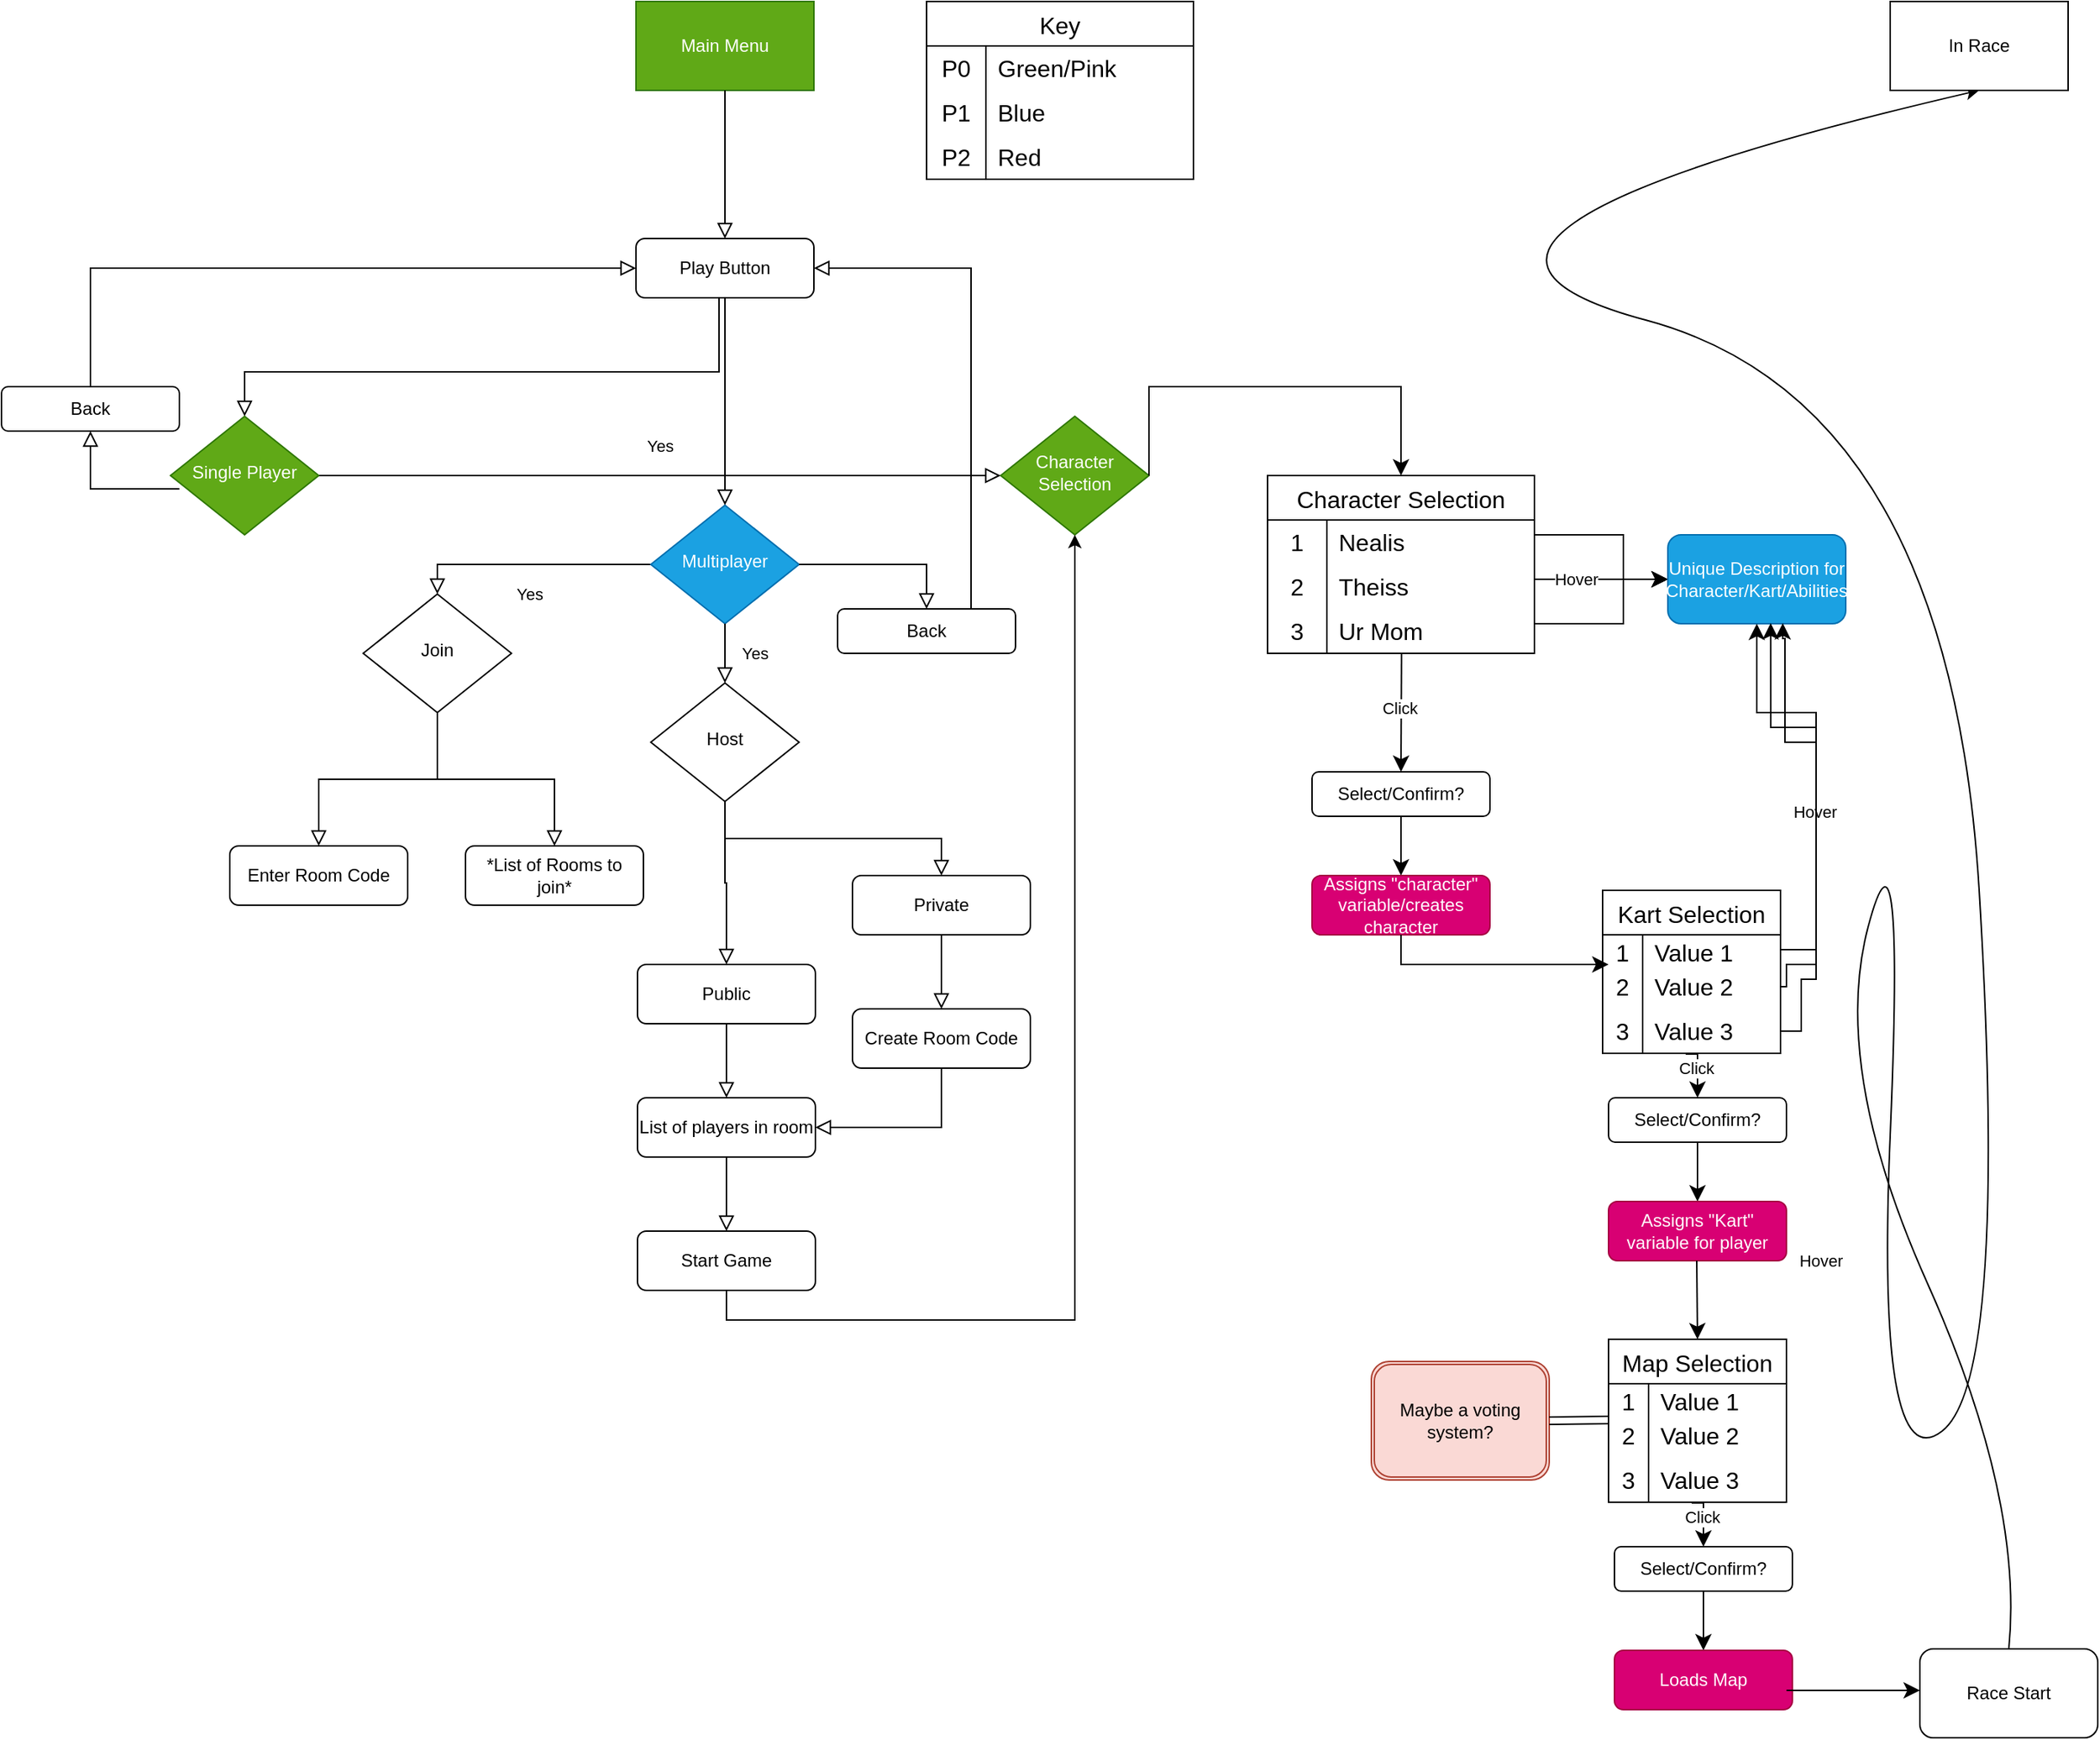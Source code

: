 <mxfile version="26.2.15">
  <diagram id="C5RBs43oDa-KdzZeNtuy" name="Page-1">
    <mxGraphModel dx="2929" dy="1109" grid="1" gridSize="10" guides="1" tooltips="1" connect="1" arrows="1" fold="1" page="1" pageScale="1" pageWidth="827" pageHeight="1169" math="0" shadow="0">
      <root>
        <mxCell id="WIyWlLk6GJQsqaUBKTNV-0" />
        <mxCell id="WIyWlLk6GJQsqaUBKTNV-1" parent="WIyWlLk6GJQsqaUBKTNV-0" />
        <mxCell id="WIyWlLk6GJQsqaUBKTNV-2" value="" style="rounded=0;html=1;jettySize=auto;orthogonalLoop=1;fontSize=11;endArrow=block;endFill=0;endSize=8;strokeWidth=1;shadow=0;labelBackgroundColor=none;edgeStyle=orthogonalEdgeStyle;entryX=0.5;entryY=0;entryDx=0;entryDy=0;" parent="WIyWlLk6GJQsqaUBKTNV-1" source="WIyWlLk6GJQsqaUBKTNV-3" target="WIyWlLk6GJQsqaUBKTNV-6" edge="1">
          <mxGeometry relative="1" as="geometry">
            <mxPoint x="510" y="260" as="targetPoint" />
            <Array as="points">
              <mxPoint x="410" y="260" />
              <mxPoint x="90" y="260" />
            </Array>
          </mxGeometry>
        </mxCell>
        <mxCell id="WIyWlLk6GJQsqaUBKTNV-3" value="Play Button" style="rounded=1;whiteSpace=wrap;html=1;fontSize=12;glass=0;strokeWidth=1;shadow=0;" parent="WIyWlLk6GJQsqaUBKTNV-1" vertex="1">
          <mxGeometry x="354" y="170" width="120" height="40" as="geometry" />
        </mxCell>
        <mxCell id="WIyWlLk6GJQsqaUBKTNV-4" value="Yes" style="rounded=0;html=1;jettySize=auto;orthogonalLoop=1;fontSize=11;endArrow=block;endFill=0;endSize=8;strokeWidth=1;shadow=0;labelBackgroundColor=none;edgeStyle=orthogonalEdgeStyle;" parent="WIyWlLk6GJQsqaUBKTNV-1" source="WIyWlLk6GJQsqaUBKTNV-6" target="WIyWlLk6GJQsqaUBKTNV-10" edge="1">
          <mxGeometry y="20" relative="1" as="geometry">
            <mxPoint as="offset" />
          </mxGeometry>
        </mxCell>
        <mxCell id="WIyWlLk6GJQsqaUBKTNV-6" value="Single Player" style="rhombus;whiteSpace=wrap;html=1;shadow=0;fontFamily=Helvetica;fontSize=12;align=center;strokeWidth=1;spacing=6;spacingTop=-4;fillColor=#60a917;fontColor=#ffffff;strokeColor=#2D7600;" parent="WIyWlLk6GJQsqaUBKTNV-1" vertex="1">
          <mxGeometry x="40" y="290" width="100" height="80" as="geometry" />
        </mxCell>
        <mxCell id="WIyWlLk6GJQsqaUBKTNV-10" value="Character Selection" style="rhombus;whiteSpace=wrap;html=1;shadow=0;fontFamily=Helvetica;fontSize=12;align=center;strokeWidth=1;spacing=6;spacingTop=-4;fillColor=#60a917;fontColor=#ffffff;strokeColor=#2D7600;" parent="WIyWlLk6GJQsqaUBKTNV-1" vertex="1">
          <mxGeometry x="600" y="290" width="100" height="80" as="geometry" />
        </mxCell>
        <mxCell id="6KwJhmy3vAczKFBkFjz_-0" value="Main Menu" style="rounded=0;whiteSpace=wrap;html=1;fillColor=#60a917;fontColor=#ffffff;strokeColor=#2D7600;" vertex="1" parent="WIyWlLk6GJQsqaUBKTNV-1">
          <mxGeometry x="354" y="10" width="120" height="60" as="geometry" />
        </mxCell>
        <mxCell id="6KwJhmy3vAczKFBkFjz_-1" value="" style="rounded=0;html=1;jettySize=auto;orthogonalLoop=1;fontSize=11;endArrow=block;endFill=0;endSize=8;strokeWidth=1;shadow=0;labelBackgroundColor=none;edgeStyle=orthogonalEdgeStyle;exitX=0.5;exitY=1;exitDx=0;exitDy=0;entryX=0.5;entryY=0;entryDx=0;entryDy=0;" edge="1" parent="WIyWlLk6GJQsqaUBKTNV-1" source="6KwJhmy3vAczKFBkFjz_-0" target="WIyWlLk6GJQsqaUBKTNV-3">
          <mxGeometry relative="1" as="geometry">
            <mxPoint x="413.58" y="110" as="sourcePoint" />
            <mxPoint x="413.58" y="160" as="targetPoint" />
          </mxGeometry>
        </mxCell>
        <mxCell id="6KwJhmy3vAczKFBkFjz_-2" value="Yes" style="rounded=0;html=1;jettySize=auto;orthogonalLoop=1;fontSize=11;endArrow=block;endFill=0;endSize=8;strokeWidth=1;shadow=0;labelBackgroundColor=none;edgeStyle=orthogonalEdgeStyle;" edge="1" parent="WIyWlLk6GJQsqaUBKTNV-1" source="6KwJhmy3vAczKFBkFjz_-4" target="6KwJhmy3vAczKFBkFjz_-8">
          <mxGeometry y="20" relative="1" as="geometry">
            <mxPoint as="offset" />
            <Array as="points">
              <mxPoint x="220" y="390" />
            </Array>
          </mxGeometry>
        </mxCell>
        <mxCell id="6KwJhmy3vAczKFBkFjz_-4" value="Multiplayer" style="rhombus;whiteSpace=wrap;html=1;shadow=0;fontFamily=Helvetica;fontSize=12;align=center;strokeWidth=1;spacing=6;spacingTop=-4;fillColor=#1ba1e2;fontColor=#ffffff;strokeColor=#006EAF;" vertex="1" parent="WIyWlLk6GJQsqaUBKTNV-1">
          <mxGeometry x="364" y="350" width="100" height="80" as="geometry" />
        </mxCell>
        <mxCell id="6KwJhmy3vAczKFBkFjz_-7" value="" style="edgeStyle=orthogonalEdgeStyle;rounded=0;html=1;jettySize=auto;orthogonalLoop=1;fontSize=11;endArrow=block;endFill=0;endSize=8;strokeWidth=1;shadow=0;labelBackgroundColor=none;" edge="1" parent="WIyWlLk6GJQsqaUBKTNV-1" source="6KwJhmy3vAczKFBkFjz_-8" target="6KwJhmy3vAczKFBkFjz_-10">
          <mxGeometry y="10" relative="1" as="geometry">
            <mxPoint as="offset" />
          </mxGeometry>
        </mxCell>
        <mxCell id="6KwJhmy3vAczKFBkFjz_-8" value="Join" style="rhombus;whiteSpace=wrap;html=1;shadow=0;fontFamily=Helvetica;fontSize=12;align=center;strokeWidth=1;spacing=6;spacingTop=-4;" vertex="1" parent="WIyWlLk6GJQsqaUBKTNV-1">
          <mxGeometry x="170" y="410" width="100" height="80" as="geometry" />
        </mxCell>
        <mxCell id="6KwJhmy3vAczKFBkFjz_-10" value="Enter Room Code" style="rounded=1;whiteSpace=wrap;html=1;fontSize=12;glass=0;strokeWidth=1;shadow=0;" vertex="1" parent="WIyWlLk6GJQsqaUBKTNV-1">
          <mxGeometry x="80" y="580" width="120" height="40" as="geometry" />
        </mxCell>
        <mxCell id="6KwJhmy3vAczKFBkFjz_-11" value="" style="rounded=0;html=1;jettySize=auto;orthogonalLoop=1;fontSize=11;endArrow=block;endFill=0;endSize=8;strokeWidth=1;shadow=0;labelBackgroundColor=none;edgeStyle=orthogonalEdgeStyle;entryX=0.5;entryY=0;entryDx=0;entryDy=0;exitX=0.5;exitY=1;exitDx=0;exitDy=0;" edge="1" parent="WIyWlLk6GJQsqaUBKTNV-1" source="WIyWlLk6GJQsqaUBKTNV-3" target="6KwJhmy3vAczKFBkFjz_-4">
          <mxGeometry relative="1" as="geometry">
            <mxPoint x="420" y="220" as="sourcePoint" />
            <mxPoint x="100" y="300" as="targetPoint" />
            <Array as="points">
              <mxPoint x="414" y="280" />
              <mxPoint x="414" y="280" />
            </Array>
          </mxGeometry>
        </mxCell>
        <mxCell id="6KwJhmy3vAczKFBkFjz_-12" value="" style="edgeStyle=orthogonalEdgeStyle;rounded=0;html=1;jettySize=auto;orthogonalLoop=1;fontSize=11;endArrow=block;endFill=0;endSize=8;strokeWidth=1;shadow=0;labelBackgroundColor=none;entryX=0.5;entryY=0;entryDx=0;entryDy=0;exitX=0.5;exitY=1;exitDx=0;exitDy=0;" edge="1" parent="WIyWlLk6GJQsqaUBKTNV-1" source="6KwJhmy3vAczKFBkFjz_-13" target="6KwJhmy3vAczKFBkFjz_-15">
          <mxGeometry y="10" relative="1" as="geometry">
            <mxPoint as="offset" />
            <mxPoint x="414" y="600" as="targetPoint" />
          </mxGeometry>
        </mxCell>
        <mxCell id="6KwJhmy3vAczKFBkFjz_-13" value="Host" style="rhombus;whiteSpace=wrap;html=1;shadow=0;fontFamily=Helvetica;fontSize=12;align=center;strokeWidth=1;spacing=6;spacingTop=-4;" vertex="1" parent="WIyWlLk6GJQsqaUBKTNV-1">
          <mxGeometry x="364" y="470" width="100" height="80" as="geometry" />
        </mxCell>
        <mxCell id="6KwJhmy3vAczKFBkFjz_-14" value="Yes" style="rounded=0;html=1;jettySize=auto;orthogonalLoop=1;fontSize=11;endArrow=block;endFill=0;endSize=8;strokeWidth=1;shadow=0;labelBackgroundColor=none;edgeStyle=orthogonalEdgeStyle;entryX=0.5;entryY=0;entryDx=0;entryDy=0;exitX=0.5;exitY=1;exitDx=0;exitDy=0;" edge="1" parent="WIyWlLk6GJQsqaUBKTNV-1" source="6KwJhmy3vAczKFBkFjz_-4" target="6KwJhmy3vAczKFBkFjz_-13">
          <mxGeometry y="20" relative="1" as="geometry">
            <mxPoint as="offset" />
            <mxPoint x="374" y="400" as="sourcePoint" />
            <mxPoint x="290" y="480" as="targetPoint" />
          </mxGeometry>
        </mxCell>
        <mxCell id="6KwJhmy3vAczKFBkFjz_-15" value="Private" style="rounded=1;whiteSpace=wrap;html=1;fontSize=12;glass=0;strokeWidth=1;shadow=0;" vertex="1" parent="WIyWlLk6GJQsqaUBKTNV-1">
          <mxGeometry x="500" y="600" width="120" height="40" as="geometry" />
        </mxCell>
        <mxCell id="6KwJhmy3vAczKFBkFjz_-16" value="Public" style="rounded=1;whiteSpace=wrap;html=1;fontSize=12;glass=0;strokeWidth=1;shadow=0;" vertex="1" parent="WIyWlLk6GJQsqaUBKTNV-1">
          <mxGeometry x="355" y="660" width="120" height="40" as="geometry" />
        </mxCell>
        <mxCell id="6KwJhmy3vAczKFBkFjz_-18" value="" style="edgeStyle=orthogonalEdgeStyle;rounded=0;html=1;jettySize=auto;orthogonalLoop=1;fontSize=11;endArrow=block;endFill=0;endSize=8;strokeWidth=1;shadow=0;labelBackgroundColor=none;entryX=0.5;entryY=0;entryDx=0;entryDy=0;exitX=0.5;exitY=1;exitDx=0;exitDy=0;" edge="1" parent="WIyWlLk6GJQsqaUBKTNV-1" source="6KwJhmy3vAczKFBkFjz_-13" target="6KwJhmy3vAczKFBkFjz_-16">
          <mxGeometry y="10" relative="1" as="geometry">
            <mxPoint as="offset" />
            <mxPoint x="520" y="610" as="targetPoint" />
            <mxPoint x="424" y="560" as="sourcePoint" />
          </mxGeometry>
        </mxCell>
        <mxCell id="6KwJhmy3vAczKFBkFjz_-20" value="*List of Rooms to join*" style="rounded=1;whiteSpace=wrap;html=1;" vertex="1" parent="WIyWlLk6GJQsqaUBKTNV-1">
          <mxGeometry x="239" y="580" width="120" height="40" as="geometry" />
        </mxCell>
        <mxCell id="6KwJhmy3vAczKFBkFjz_-21" value="" style="edgeStyle=orthogonalEdgeStyle;rounded=0;html=1;jettySize=auto;orthogonalLoop=1;fontSize=11;endArrow=block;endFill=0;endSize=8;strokeWidth=1;shadow=0;labelBackgroundColor=none;exitX=0.5;exitY=1;exitDx=0;exitDy=0;entryX=0.5;entryY=0;entryDx=0;entryDy=0;" edge="1" parent="WIyWlLk6GJQsqaUBKTNV-1" source="6KwJhmy3vAczKFBkFjz_-8" target="6KwJhmy3vAczKFBkFjz_-20">
          <mxGeometry x="-0.004" y="10" relative="1" as="geometry">
            <mxPoint as="offset" />
            <mxPoint x="230" y="500" as="sourcePoint" />
            <mxPoint x="120" y="590" as="targetPoint" />
          </mxGeometry>
        </mxCell>
        <mxCell id="6KwJhmy3vAczKFBkFjz_-22" value="" style="edgeStyle=orthogonalEdgeStyle;rounded=0;html=1;jettySize=auto;orthogonalLoop=1;fontSize=11;endArrow=block;endFill=0;endSize=8;strokeWidth=1;shadow=0;labelBackgroundColor=none;exitX=0.5;exitY=1;exitDx=0;exitDy=0;entryX=0.5;entryY=0;entryDx=0;entryDy=0;" edge="1" parent="WIyWlLk6GJQsqaUBKTNV-1" source="6KwJhmy3vAczKFBkFjz_-16" target="6KwJhmy3vAczKFBkFjz_-30">
          <mxGeometry y="10" relative="1" as="geometry">
            <mxPoint as="offset" />
            <mxPoint x="415" y="750" as="targetPoint" />
            <mxPoint x="424" y="560" as="sourcePoint" />
          </mxGeometry>
        </mxCell>
        <mxCell id="6KwJhmy3vAczKFBkFjz_-23" value="Start Game" style="rounded=1;whiteSpace=wrap;html=1;" vertex="1" parent="WIyWlLk6GJQsqaUBKTNV-1">
          <mxGeometry x="355" y="840" width="120" height="40" as="geometry" />
        </mxCell>
        <mxCell id="6KwJhmy3vAczKFBkFjz_-25" value="" style="edgeStyle=orthogonalEdgeStyle;rounded=0;orthogonalLoop=1;jettySize=auto;html=1;exitX=0.5;exitY=1;exitDx=0;exitDy=0;entryX=0.5;entryY=1;entryDx=0;entryDy=0;" edge="1" parent="WIyWlLk6GJQsqaUBKTNV-1" source="6KwJhmy3vAczKFBkFjz_-23" target="WIyWlLk6GJQsqaUBKTNV-10">
          <mxGeometry relative="1" as="geometry">
            <mxPoint x="480" y="660" as="sourcePoint" />
            <mxPoint x="620" y="470" as="targetPoint" />
          </mxGeometry>
        </mxCell>
        <mxCell id="6KwJhmy3vAczKFBkFjz_-27" value="" style="edgeStyle=orthogonalEdgeStyle;rounded=0;html=1;jettySize=auto;orthogonalLoop=1;fontSize=11;endArrow=block;endFill=0;endSize=8;strokeWidth=1;shadow=0;labelBackgroundColor=none;exitX=0.5;exitY=1;exitDx=0;exitDy=0;" edge="1" parent="WIyWlLk6GJQsqaUBKTNV-1" source="6KwJhmy3vAczKFBkFjz_-15" target="6KwJhmy3vAczKFBkFjz_-28">
          <mxGeometry y="10" relative="1" as="geometry">
            <mxPoint as="offset" />
            <mxPoint x="620" y="720" as="targetPoint" />
            <mxPoint x="620" y="670" as="sourcePoint" />
          </mxGeometry>
        </mxCell>
        <mxCell id="6KwJhmy3vAczKFBkFjz_-28" value="Create Room Code" style="rounded=1;whiteSpace=wrap;html=1;fontSize=12;glass=0;strokeWidth=1;shadow=0;" vertex="1" parent="WIyWlLk6GJQsqaUBKTNV-1">
          <mxGeometry x="500" y="690" width="120" height="40" as="geometry" />
        </mxCell>
        <mxCell id="6KwJhmy3vAczKFBkFjz_-29" value="" style="edgeStyle=orthogonalEdgeStyle;rounded=0;html=1;jettySize=auto;orthogonalLoop=1;fontSize=11;endArrow=block;endFill=0;endSize=8;strokeWidth=1;shadow=0;labelBackgroundColor=none;exitX=0.5;exitY=1;exitDx=0;exitDy=0;entryX=1;entryY=0.5;entryDx=0;entryDy=0;" edge="1" parent="WIyWlLk6GJQsqaUBKTNV-1" source="6KwJhmy3vAczKFBkFjz_-28" target="6KwJhmy3vAczKFBkFjz_-30">
          <mxGeometry y="10" relative="1" as="geometry">
            <mxPoint as="offset" />
            <mxPoint x="559.58" y="790" as="targetPoint" />
            <mxPoint x="559.58" y="740" as="sourcePoint" />
          </mxGeometry>
        </mxCell>
        <mxCell id="6KwJhmy3vAczKFBkFjz_-30" value="List of players in room" style="rounded=1;whiteSpace=wrap;html=1;fontSize=12;glass=0;strokeWidth=1;shadow=0;" vertex="1" parent="WIyWlLk6GJQsqaUBKTNV-1">
          <mxGeometry x="355" y="750" width="120" height="40" as="geometry" />
        </mxCell>
        <mxCell id="6KwJhmy3vAczKFBkFjz_-32" value="" style="edgeStyle=orthogonalEdgeStyle;rounded=0;html=1;jettySize=auto;orthogonalLoop=1;fontSize=11;endArrow=block;endFill=0;endSize=8;strokeWidth=1;shadow=0;labelBackgroundColor=none;entryX=0.5;entryY=0;entryDx=0;entryDy=0;exitX=0.5;exitY=1;exitDx=0;exitDy=0;" edge="1" parent="WIyWlLk6GJQsqaUBKTNV-1" source="6KwJhmy3vAczKFBkFjz_-30" target="6KwJhmy3vAczKFBkFjz_-23">
          <mxGeometry y="10" relative="1" as="geometry">
            <mxPoint as="offset" />
            <mxPoint x="300.5" y="820" as="targetPoint" />
            <mxPoint x="297.5" y="800" as="sourcePoint" />
          </mxGeometry>
        </mxCell>
        <mxCell id="6KwJhmy3vAczKFBkFjz_-33" value="" style="rounded=0;html=1;jettySize=auto;orthogonalLoop=1;fontSize=11;endArrow=block;endFill=0;endSize=8;strokeWidth=1;shadow=0;labelBackgroundColor=none;edgeStyle=orthogonalEdgeStyle;exitX=1;exitY=0.5;exitDx=0;exitDy=0;" edge="1" parent="WIyWlLk6GJQsqaUBKTNV-1" source="6KwJhmy3vAczKFBkFjz_-4">
          <mxGeometry relative="1" as="geometry">
            <mxPoint x="560" y="400" as="sourcePoint" />
            <mxPoint x="550" y="420" as="targetPoint" />
            <Array as="points">
              <mxPoint x="550" y="390" />
            </Array>
          </mxGeometry>
        </mxCell>
        <mxCell id="6KwJhmy3vAczKFBkFjz_-34" value="Back" style="rounded=1;whiteSpace=wrap;html=1;" vertex="1" parent="WIyWlLk6GJQsqaUBKTNV-1">
          <mxGeometry x="490" y="420" width="120" height="30" as="geometry" />
        </mxCell>
        <mxCell id="6KwJhmy3vAczKFBkFjz_-35" value="" style="rounded=0;html=1;jettySize=auto;orthogonalLoop=1;fontSize=11;endArrow=block;endFill=0;endSize=8;strokeWidth=1;shadow=0;labelBackgroundColor=none;edgeStyle=orthogonalEdgeStyle;exitX=0.75;exitY=0;exitDx=0;exitDy=0;entryX=1;entryY=0.5;entryDx=0;entryDy=0;" edge="1" parent="WIyWlLk6GJQsqaUBKTNV-1" source="6KwJhmy3vAczKFBkFjz_-34" target="WIyWlLk6GJQsqaUBKTNV-3">
          <mxGeometry relative="1" as="geometry">
            <mxPoint x="480" y="470" as="sourcePoint" />
            <mxPoint x="430" y="310" as="targetPoint" />
            <Array as="points">
              <mxPoint x="580" y="190" />
            </Array>
          </mxGeometry>
        </mxCell>
        <mxCell id="6KwJhmy3vAczKFBkFjz_-36" value="Back" style="rounded=1;whiteSpace=wrap;html=1;" vertex="1" parent="WIyWlLk6GJQsqaUBKTNV-1">
          <mxGeometry x="-74" y="270" width="120" height="30" as="geometry" />
        </mxCell>
        <mxCell id="6KwJhmy3vAczKFBkFjz_-37" value="" style="rounded=0;html=1;jettySize=auto;orthogonalLoop=1;fontSize=11;endArrow=block;endFill=0;endSize=8;strokeWidth=1;shadow=0;labelBackgroundColor=none;edgeStyle=orthogonalEdgeStyle;exitX=0.5;exitY=0;exitDx=0;exitDy=0;entryX=0;entryY=0.5;entryDx=0;entryDy=0;" edge="1" parent="WIyWlLk6GJQsqaUBKTNV-1" source="6KwJhmy3vAczKFBkFjz_-36" target="WIyWlLk6GJQsqaUBKTNV-3">
          <mxGeometry relative="1" as="geometry">
            <mxPoint x="-114" y="360" as="sourcePoint" />
            <mxPoint x="-120" y="80" as="targetPoint" />
            <Array as="points">
              <mxPoint x="-14" y="260" />
              <mxPoint x="-14" y="190" />
            </Array>
          </mxGeometry>
        </mxCell>
        <mxCell id="6KwJhmy3vAczKFBkFjz_-38" value="" style="rounded=0;html=1;jettySize=auto;orthogonalLoop=1;fontSize=11;endArrow=block;endFill=0;endSize=8;strokeWidth=1;shadow=0;labelBackgroundColor=none;edgeStyle=orthogonalEdgeStyle;exitX=0;exitY=0.5;exitDx=0;exitDy=0;entryX=0.5;entryY=1;entryDx=0;entryDy=0;" edge="1" parent="WIyWlLk6GJQsqaUBKTNV-1" target="6KwJhmy3vAczKFBkFjz_-36">
          <mxGeometry relative="1" as="geometry">
            <mxPoint x="46" y="339" as="sourcePoint" />
            <mxPoint x="-8" y="309" as="targetPoint" />
            <Array as="points">
              <mxPoint x="-14" y="339" />
            </Array>
          </mxGeometry>
        </mxCell>
        <mxCell id="6KwJhmy3vAczKFBkFjz_-50" value="Character Selection" style="shape=table;startSize=30;container=1;collapsible=0;childLayout=tableLayout;fixedRows=1;rowLines=0;fontStyle=0;strokeColor=default;fontSize=16;" vertex="1" parent="WIyWlLk6GJQsqaUBKTNV-1">
          <mxGeometry x="780" y="330" width="180" height="120" as="geometry" />
        </mxCell>
        <mxCell id="6KwJhmy3vAczKFBkFjz_-51" value="" style="shape=tableRow;horizontal=0;startSize=0;swimlaneHead=0;swimlaneBody=0;top=0;left=0;bottom=0;right=0;collapsible=0;dropTarget=0;fillColor=none;points=[[0,0.5],[1,0.5]];portConstraint=eastwest;strokeColor=inherit;fontSize=16;" vertex="1" parent="6KwJhmy3vAczKFBkFjz_-50">
          <mxGeometry y="30" width="180" height="30" as="geometry" />
        </mxCell>
        <mxCell id="6KwJhmy3vAczKFBkFjz_-52" value="1" style="shape=partialRectangle;html=1;whiteSpace=wrap;connectable=0;fillColor=none;top=0;left=0;bottom=0;right=0;overflow=hidden;pointerEvents=1;strokeColor=inherit;fontSize=16;" vertex="1" parent="6KwJhmy3vAczKFBkFjz_-51">
          <mxGeometry width="40" height="30" as="geometry">
            <mxRectangle width="40" height="30" as="alternateBounds" />
          </mxGeometry>
        </mxCell>
        <mxCell id="6KwJhmy3vAczKFBkFjz_-53" value="Nealis" style="shape=partialRectangle;html=1;whiteSpace=wrap;connectable=0;fillColor=none;top=0;left=0;bottom=0;right=0;align=left;spacingLeft=6;overflow=hidden;strokeColor=inherit;fontSize=16;" vertex="1" parent="6KwJhmy3vAczKFBkFjz_-51">
          <mxGeometry x="40" width="140" height="30" as="geometry">
            <mxRectangle width="140" height="30" as="alternateBounds" />
          </mxGeometry>
        </mxCell>
        <mxCell id="6KwJhmy3vAczKFBkFjz_-54" value="" style="shape=tableRow;horizontal=0;startSize=0;swimlaneHead=0;swimlaneBody=0;top=0;left=0;bottom=0;right=0;collapsible=0;dropTarget=0;fillColor=none;points=[[0,0.5],[1,0.5]];portConstraint=eastwest;strokeColor=inherit;fontSize=16;" vertex="1" parent="6KwJhmy3vAczKFBkFjz_-50">
          <mxGeometry y="60" width="180" height="30" as="geometry" />
        </mxCell>
        <mxCell id="6KwJhmy3vAczKFBkFjz_-55" value="2" style="shape=partialRectangle;html=1;whiteSpace=wrap;connectable=0;fillColor=none;top=0;left=0;bottom=0;right=0;overflow=hidden;strokeColor=inherit;fontSize=16;" vertex="1" parent="6KwJhmy3vAczKFBkFjz_-54">
          <mxGeometry width="40" height="30" as="geometry">
            <mxRectangle width="40" height="30" as="alternateBounds" />
          </mxGeometry>
        </mxCell>
        <mxCell id="6KwJhmy3vAczKFBkFjz_-56" value="Theiss" style="shape=partialRectangle;html=1;whiteSpace=wrap;connectable=0;fillColor=none;top=0;left=0;bottom=0;right=0;align=left;spacingLeft=6;overflow=hidden;strokeColor=inherit;fontSize=16;" vertex="1" parent="6KwJhmy3vAczKFBkFjz_-54">
          <mxGeometry x="40" width="140" height="30" as="geometry">
            <mxRectangle width="140" height="30" as="alternateBounds" />
          </mxGeometry>
        </mxCell>
        <mxCell id="6KwJhmy3vAczKFBkFjz_-57" value="" style="shape=tableRow;horizontal=0;startSize=0;swimlaneHead=0;swimlaneBody=0;top=0;left=0;bottom=0;right=0;collapsible=0;dropTarget=0;fillColor=none;points=[[0,0.5],[1,0.5]];portConstraint=eastwest;strokeColor=inherit;fontSize=16;" vertex="1" parent="6KwJhmy3vAczKFBkFjz_-50">
          <mxGeometry y="90" width="180" height="30" as="geometry" />
        </mxCell>
        <mxCell id="6KwJhmy3vAczKFBkFjz_-58" value="3" style="shape=partialRectangle;html=1;whiteSpace=wrap;connectable=0;fillColor=none;top=0;left=0;bottom=0;right=0;overflow=hidden;strokeColor=inherit;fontSize=16;" vertex="1" parent="6KwJhmy3vAczKFBkFjz_-57">
          <mxGeometry width="40" height="30" as="geometry">
            <mxRectangle width="40" height="30" as="alternateBounds" />
          </mxGeometry>
        </mxCell>
        <mxCell id="6KwJhmy3vAczKFBkFjz_-59" value="Ur Mom" style="shape=partialRectangle;html=1;whiteSpace=wrap;connectable=0;fillColor=none;top=0;left=0;bottom=0;right=0;align=left;spacingLeft=6;overflow=hidden;strokeColor=inherit;fontSize=16;" vertex="1" parent="6KwJhmy3vAczKFBkFjz_-57">
          <mxGeometry x="40" width="140" height="30" as="geometry">
            <mxRectangle width="140" height="30" as="alternateBounds" />
          </mxGeometry>
        </mxCell>
        <mxCell id="6KwJhmy3vAczKFBkFjz_-61" value="" style="edgeStyle=elbowEdgeStyle;elbow=horizontal;endArrow=classic;html=1;curved=0;rounded=0;endSize=8;startSize=8;exitX=1;exitY=0.5;exitDx=0;exitDy=0;entryX=0.5;entryY=0;entryDx=0;entryDy=0;" edge="1" parent="WIyWlLk6GJQsqaUBKTNV-1" source="WIyWlLk6GJQsqaUBKTNV-10" target="6KwJhmy3vAczKFBkFjz_-50">
          <mxGeometry width="50" height="50" relative="1" as="geometry">
            <mxPoint x="910" y="300" as="sourcePoint" />
            <mxPoint x="960" y="250" as="targetPoint" />
            <Array as="points">
              <mxPoint x="770" y="270" />
            </Array>
          </mxGeometry>
        </mxCell>
        <mxCell id="6KwJhmy3vAczKFBkFjz_-62" value="" style="edgeStyle=segmentEdgeStyle;endArrow=classic;html=1;curved=0;rounded=0;endSize=8;startSize=8;exitX=0.502;exitY=1.018;exitDx=0;exitDy=0;exitPerimeter=0;" edge="1" parent="WIyWlLk6GJQsqaUBKTNV-1" source="6KwJhmy3vAczKFBkFjz_-57">
          <mxGeometry width="50" height="50" relative="1" as="geometry">
            <mxPoint x="910" y="510" as="sourcePoint" />
            <mxPoint x="870" y="530" as="targetPoint" />
          </mxGeometry>
        </mxCell>
        <mxCell id="6KwJhmy3vAczKFBkFjz_-70" value="Click" style="edgeLabel;html=1;align=center;verticalAlign=middle;resizable=0;points=[];" vertex="1" connectable="0" parent="6KwJhmy3vAczKFBkFjz_-62">
          <mxGeometry x="-0.085" y="-1" relative="1" as="geometry">
            <mxPoint as="offset" />
          </mxGeometry>
        </mxCell>
        <mxCell id="6KwJhmy3vAczKFBkFjz_-63" value="" style="edgeStyle=segmentEdgeStyle;endArrow=classic;html=1;curved=0;rounded=0;endSize=8;startSize=8;entryX=0;entryY=0.5;entryDx=0;entryDy=0;" edge="1" parent="WIyWlLk6GJQsqaUBKTNV-1" target="6KwJhmy3vAczKFBkFjz_-66">
          <mxGeometry width="50" height="50" relative="1" as="geometry">
            <mxPoint x="960" y="370" as="sourcePoint" />
            <mxPoint x="1040" y="370" as="targetPoint" />
            <Array as="points">
              <mxPoint x="1020" y="370" />
              <mxPoint x="1020" y="400" />
            </Array>
          </mxGeometry>
        </mxCell>
        <mxCell id="6KwJhmy3vAczKFBkFjz_-64" value="" style="edgeStyle=segmentEdgeStyle;endArrow=classic;html=1;curved=0;rounded=0;endSize=8;startSize=8;entryX=0;entryY=0.5;entryDx=0;entryDy=0;" edge="1" parent="WIyWlLk6GJQsqaUBKTNV-1" target="6KwJhmy3vAczKFBkFjz_-66">
          <mxGeometry width="50" height="50" relative="1" as="geometry">
            <mxPoint x="960" y="400" as="sourcePoint" />
            <mxPoint x="1040" y="400" as="targetPoint" />
            <Array as="points" />
          </mxGeometry>
        </mxCell>
        <mxCell id="6KwJhmy3vAczKFBkFjz_-67" value="Hover" style="edgeLabel;html=1;align=center;verticalAlign=middle;resizable=0;points=[];" vertex="1" connectable="0" parent="6KwJhmy3vAczKFBkFjz_-64">
          <mxGeometry x="-0.388" relative="1" as="geometry">
            <mxPoint as="offset" />
          </mxGeometry>
        </mxCell>
        <mxCell id="6KwJhmy3vAczKFBkFjz_-65" value="" style="edgeStyle=segmentEdgeStyle;endArrow=classic;html=1;curved=0;rounded=0;endSize=8;startSize=8;entryX=0;entryY=0.5;entryDx=0;entryDy=0;" edge="1" parent="WIyWlLk6GJQsqaUBKTNV-1" target="6KwJhmy3vAczKFBkFjz_-66">
          <mxGeometry width="50" height="50" relative="1" as="geometry">
            <mxPoint x="960" y="430" as="sourcePoint" />
            <mxPoint x="1040" y="430" as="targetPoint" />
            <Array as="points">
              <mxPoint x="1020" y="430" />
              <mxPoint x="1020" y="400" />
            </Array>
          </mxGeometry>
        </mxCell>
        <mxCell id="6KwJhmy3vAczKFBkFjz_-66" value="Unique Description for Character/Kart/Abilities" style="rounded=1;whiteSpace=wrap;html=1;fillColor=#1ba1e2;fontColor=#ffffff;strokeColor=#006EAF;" vertex="1" parent="WIyWlLk6GJQsqaUBKTNV-1">
          <mxGeometry x="1050" y="370" width="120" height="60" as="geometry" />
        </mxCell>
        <mxCell id="6KwJhmy3vAczKFBkFjz_-68" value="Select/Confirm?" style="rounded=1;whiteSpace=wrap;html=1;" vertex="1" parent="WIyWlLk6GJQsqaUBKTNV-1">
          <mxGeometry x="810" y="530" width="120" height="30" as="geometry" />
        </mxCell>
        <mxCell id="6KwJhmy3vAczKFBkFjz_-71" value="" style="edgeStyle=segmentEdgeStyle;endArrow=classic;html=1;curved=0;rounded=0;endSize=8;startSize=8;exitX=0.5;exitY=1;exitDx=0;exitDy=0;" edge="1" parent="WIyWlLk6GJQsqaUBKTNV-1" source="6KwJhmy3vAczKFBkFjz_-68">
          <mxGeometry width="50" height="50" relative="1" as="geometry">
            <mxPoint x="870" y="630" as="sourcePoint" />
            <mxPoint x="870" y="600" as="targetPoint" />
          </mxGeometry>
        </mxCell>
        <mxCell id="6KwJhmy3vAczKFBkFjz_-72" value="Assigns &quot;character&quot; variable/creates character" style="rounded=1;whiteSpace=wrap;html=1;fillColor=#d80073;fontColor=#ffffff;strokeColor=#A50040;" vertex="1" parent="WIyWlLk6GJQsqaUBKTNV-1">
          <mxGeometry x="810" y="600" width="120" height="40" as="geometry" />
        </mxCell>
        <mxCell id="6KwJhmy3vAczKFBkFjz_-73" value="" style="edgeStyle=segmentEdgeStyle;endArrow=classic;html=1;curved=0;rounded=0;endSize=8;startSize=8;exitX=0.5;exitY=1;exitDx=0;exitDy=0;" edge="1" parent="WIyWlLk6GJQsqaUBKTNV-1" source="6KwJhmy3vAczKFBkFjz_-72">
          <mxGeometry width="50" height="50" relative="1" as="geometry">
            <mxPoint x="960" y="680" as="sourcePoint" />
            <mxPoint x="1010" y="660" as="targetPoint" />
            <Array as="points">
              <mxPoint x="870" y="660" />
              <mxPoint x="1010" y="660" />
            </Array>
          </mxGeometry>
        </mxCell>
        <mxCell id="6KwJhmy3vAczKFBkFjz_-74" value="Kart Selection" style="shape=table;startSize=30;container=1;collapsible=0;childLayout=tableLayout;fixedRows=1;rowLines=0;fontStyle=0;strokeColor=default;fontSize=16;" vertex="1" parent="WIyWlLk6GJQsqaUBKTNV-1">
          <mxGeometry x="1006" y="610" width="120" height="110" as="geometry" />
        </mxCell>
        <mxCell id="6KwJhmy3vAczKFBkFjz_-75" value="" style="shape=tableRow;horizontal=0;startSize=0;swimlaneHead=0;swimlaneBody=0;top=0;left=0;bottom=0;right=0;collapsible=0;dropTarget=0;fillColor=none;points=[[0,0.5],[1,0.5]];portConstraint=eastwest;strokeColor=inherit;fontSize=16;" vertex="1" parent="6KwJhmy3vAczKFBkFjz_-74">
          <mxGeometry y="30" width="120" height="20" as="geometry" />
        </mxCell>
        <mxCell id="6KwJhmy3vAczKFBkFjz_-76" value="1" style="shape=partialRectangle;html=1;whiteSpace=wrap;connectable=0;fillColor=none;top=0;left=0;bottom=0;right=0;overflow=hidden;pointerEvents=1;strokeColor=inherit;fontSize=16;" vertex="1" parent="6KwJhmy3vAczKFBkFjz_-75">
          <mxGeometry width="27" height="20" as="geometry">
            <mxRectangle width="27" height="20" as="alternateBounds" />
          </mxGeometry>
        </mxCell>
        <mxCell id="6KwJhmy3vAczKFBkFjz_-77" value="Value 1" style="shape=partialRectangle;html=1;whiteSpace=wrap;connectable=0;fillColor=none;top=0;left=0;bottom=0;right=0;align=left;spacingLeft=6;overflow=hidden;strokeColor=inherit;fontSize=16;" vertex="1" parent="6KwJhmy3vAczKFBkFjz_-75">
          <mxGeometry x="27" width="93" height="20" as="geometry">
            <mxRectangle width="93" height="20" as="alternateBounds" />
          </mxGeometry>
        </mxCell>
        <mxCell id="6KwJhmy3vAczKFBkFjz_-78" value="" style="shape=tableRow;horizontal=0;startSize=0;swimlaneHead=0;swimlaneBody=0;top=0;left=0;bottom=0;right=0;collapsible=0;dropTarget=0;fillColor=none;points=[[0,0.5],[1,0.5]];portConstraint=eastwest;strokeColor=inherit;fontSize=16;" vertex="1" parent="6KwJhmy3vAczKFBkFjz_-74">
          <mxGeometry y="50" width="120" height="30" as="geometry" />
        </mxCell>
        <mxCell id="6KwJhmy3vAczKFBkFjz_-79" value="2" style="shape=partialRectangle;html=1;whiteSpace=wrap;connectable=0;fillColor=none;top=0;left=0;bottom=0;right=0;overflow=hidden;strokeColor=inherit;fontSize=16;" vertex="1" parent="6KwJhmy3vAczKFBkFjz_-78">
          <mxGeometry width="27" height="30" as="geometry">
            <mxRectangle width="27" height="30" as="alternateBounds" />
          </mxGeometry>
        </mxCell>
        <mxCell id="6KwJhmy3vAczKFBkFjz_-80" value="Value 2" style="shape=partialRectangle;html=1;whiteSpace=wrap;connectable=0;fillColor=none;top=0;left=0;bottom=0;right=0;align=left;spacingLeft=6;overflow=hidden;strokeColor=inherit;fontSize=16;" vertex="1" parent="6KwJhmy3vAczKFBkFjz_-78">
          <mxGeometry x="27" width="93" height="30" as="geometry">
            <mxRectangle width="93" height="30" as="alternateBounds" />
          </mxGeometry>
        </mxCell>
        <mxCell id="6KwJhmy3vAczKFBkFjz_-81" value="" style="shape=tableRow;horizontal=0;startSize=0;swimlaneHead=0;swimlaneBody=0;top=0;left=0;bottom=0;right=0;collapsible=0;dropTarget=0;fillColor=none;points=[[0,0.5],[1,0.5]];portConstraint=eastwest;strokeColor=inherit;fontSize=16;" vertex="1" parent="6KwJhmy3vAczKFBkFjz_-74">
          <mxGeometry y="80" width="120" height="30" as="geometry" />
        </mxCell>
        <mxCell id="6KwJhmy3vAczKFBkFjz_-82" value="3" style="shape=partialRectangle;html=1;whiteSpace=wrap;connectable=0;fillColor=none;top=0;left=0;bottom=0;right=0;overflow=hidden;strokeColor=inherit;fontSize=16;" vertex="1" parent="6KwJhmy3vAczKFBkFjz_-81">
          <mxGeometry width="27" height="30" as="geometry">
            <mxRectangle width="27" height="30" as="alternateBounds" />
          </mxGeometry>
        </mxCell>
        <mxCell id="6KwJhmy3vAczKFBkFjz_-83" value="Value 3" style="shape=partialRectangle;html=1;whiteSpace=wrap;connectable=0;fillColor=none;top=0;left=0;bottom=0;right=0;align=left;spacingLeft=6;overflow=hidden;strokeColor=inherit;fontSize=16;" vertex="1" parent="6KwJhmy3vAczKFBkFjz_-81">
          <mxGeometry x="27" width="93" height="30" as="geometry">
            <mxRectangle width="93" height="30" as="alternateBounds" />
          </mxGeometry>
        </mxCell>
        <mxCell id="6KwJhmy3vAczKFBkFjz_-84" value="Key" style="shape=table;startSize=30;container=1;collapsible=0;childLayout=tableLayout;fixedRows=1;rowLines=0;fontStyle=0;strokeColor=default;fontSize=16;" vertex="1" parent="WIyWlLk6GJQsqaUBKTNV-1">
          <mxGeometry x="550" y="10" width="180" height="120" as="geometry" />
        </mxCell>
        <mxCell id="6KwJhmy3vAczKFBkFjz_-85" value="" style="shape=tableRow;horizontal=0;startSize=0;swimlaneHead=0;swimlaneBody=0;top=0;left=0;bottom=0;right=0;collapsible=0;dropTarget=0;fillColor=none;points=[[0,0.5],[1,0.5]];portConstraint=eastwest;strokeColor=inherit;fontSize=16;" vertex="1" parent="6KwJhmy3vAczKFBkFjz_-84">
          <mxGeometry y="30" width="180" height="30" as="geometry" />
        </mxCell>
        <mxCell id="6KwJhmy3vAczKFBkFjz_-86" value="P0" style="shape=partialRectangle;html=1;whiteSpace=wrap;connectable=0;fillColor=none;top=0;left=0;bottom=0;right=0;overflow=hidden;pointerEvents=1;strokeColor=inherit;fontSize=16;" vertex="1" parent="6KwJhmy3vAczKFBkFjz_-85">
          <mxGeometry width="40" height="30" as="geometry">
            <mxRectangle width="40" height="30" as="alternateBounds" />
          </mxGeometry>
        </mxCell>
        <mxCell id="6KwJhmy3vAczKFBkFjz_-87" value="Green/Pink" style="shape=partialRectangle;html=1;whiteSpace=wrap;connectable=0;fillColor=none;top=0;left=0;bottom=0;right=0;align=left;spacingLeft=6;overflow=hidden;strokeColor=inherit;fontSize=16;" vertex="1" parent="6KwJhmy3vAczKFBkFjz_-85">
          <mxGeometry x="40" width="140" height="30" as="geometry">
            <mxRectangle width="140" height="30" as="alternateBounds" />
          </mxGeometry>
        </mxCell>
        <mxCell id="6KwJhmy3vAczKFBkFjz_-88" value="" style="shape=tableRow;horizontal=0;startSize=0;swimlaneHead=0;swimlaneBody=0;top=0;left=0;bottom=0;right=0;collapsible=0;dropTarget=0;fillColor=none;points=[[0,0.5],[1,0.5]];portConstraint=eastwest;strokeColor=inherit;fontSize=16;" vertex="1" parent="6KwJhmy3vAczKFBkFjz_-84">
          <mxGeometry y="60" width="180" height="30" as="geometry" />
        </mxCell>
        <mxCell id="6KwJhmy3vAczKFBkFjz_-89" value="P1" style="shape=partialRectangle;html=1;whiteSpace=wrap;connectable=0;fillColor=none;top=0;left=0;bottom=0;right=0;overflow=hidden;strokeColor=inherit;fontSize=16;" vertex="1" parent="6KwJhmy3vAczKFBkFjz_-88">
          <mxGeometry width="40" height="30" as="geometry">
            <mxRectangle width="40" height="30" as="alternateBounds" />
          </mxGeometry>
        </mxCell>
        <mxCell id="6KwJhmy3vAczKFBkFjz_-90" value="Blue" style="shape=partialRectangle;html=1;whiteSpace=wrap;connectable=0;fillColor=none;top=0;left=0;bottom=0;right=0;align=left;spacingLeft=6;overflow=hidden;strokeColor=inherit;fontSize=16;" vertex="1" parent="6KwJhmy3vAczKFBkFjz_-88">
          <mxGeometry x="40" width="140" height="30" as="geometry">
            <mxRectangle width="140" height="30" as="alternateBounds" />
          </mxGeometry>
        </mxCell>
        <mxCell id="6KwJhmy3vAczKFBkFjz_-91" value="" style="shape=tableRow;horizontal=0;startSize=0;swimlaneHead=0;swimlaneBody=0;top=0;left=0;bottom=0;right=0;collapsible=0;dropTarget=0;fillColor=none;points=[[0,0.5],[1,0.5]];portConstraint=eastwest;strokeColor=inherit;fontSize=16;" vertex="1" parent="6KwJhmy3vAczKFBkFjz_-84">
          <mxGeometry y="90" width="180" height="30" as="geometry" />
        </mxCell>
        <mxCell id="6KwJhmy3vAczKFBkFjz_-92" value="P2" style="shape=partialRectangle;html=1;whiteSpace=wrap;connectable=0;fillColor=none;top=0;left=0;bottom=0;right=0;overflow=hidden;strokeColor=inherit;fontSize=16;" vertex="1" parent="6KwJhmy3vAczKFBkFjz_-91">
          <mxGeometry width="40" height="30" as="geometry">
            <mxRectangle width="40" height="30" as="alternateBounds" />
          </mxGeometry>
        </mxCell>
        <mxCell id="6KwJhmy3vAczKFBkFjz_-93" value="Red" style="shape=partialRectangle;html=1;whiteSpace=wrap;connectable=0;fillColor=none;top=0;left=0;bottom=0;right=0;align=left;spacingLeft=6;overflow=hidden;strokeColor=inherit;fontSize=16;" vertex="1" parent="6KwJhmy3vAczKFBkFjz_-91">
          <mxGeometry x="40" width="140" height="30" as="geometry">
            <mxRectangle width="140" height="30" as="alternateBounds" />
          </mxGeometry>
        </mxCell>
        <mxCell id="6KwJhmy3vAczKFBkFjz_-94" value="" style="edgeStyle=segmentEdgeStyle;endArrow=classic;html=1;curved=0;rounded=0;endSize=8;startSize=8;exitX=1;exitY=0.5;exitDx=0;exitDy=0;entryX=0.5;entryY=1;entryDx=0;entryDy=0;" edge="1" parent="WIyWlLk6GJQsqaUBKTNV-1" source="6KwJhmy3vAczKFBkFjz_-75" target="6KwJhmy3vAczKFBkFjz_-66">
          <mxGeometry width="50" height="50" relative="1" as="geometry">
            <mxPoint x="1060" y="550" as="sourcePoint" />
            <mxPoint x="1110" y="500" as="targetPoint" />
            <Array as="points">
              <mxPoint x="1150" y="650" />
              <mxPoint x="1150" y="490" />
              <mxPoint x="1110" y="490" />
            </Array>
          </mxGeometry>
        </mxCell>
        <mxCell id="6KwJhmy3vAczKFBkFjz_-95" value="Hover" style="edgeLabel;html=1;align=center;verticalAlign=middle;resizable=0;points=[];" vertex="1" connectable="0" parent="6KwJhmy3vAczKFBkFjz_-94">
          <mxGeometry x="-0.173" y="1" relative="1" as="geometry">
            <mxPoint as="offset" />
          </mxGeometry>
        </mxCell>
        <mxCell id="6KwJhmy3vAczKFBkFjz_-96" value="" style="edgeStyle=segmentEdgeStyle;endArrow=classic;html=1;curved=0;rounded=0;endSize=8;startSize=8;exitX=1;exitY=0.5;exitDx=0;exitDy=0;entryX=0.578;entryY=0.994;entryDx=0;entryDy=0;entryPerimeter=0;" edge="1" parent="WIyWlLk6GJQsqaUBKTNV-1" source="6KwJhmy3vAczKFBkFjz_-78" target="6KwJhmy3vAczKFBkFjz_-66">
          <mxGeometry width="50" height="50" relative="1" as="geometry">
            <mxPoint x="1140" y="660" as="sourcePoint" />
            <mxPoint x="1120" y="440" as="targetPoint" />
            <Array as="points">
              <mxPoint x="1130" y="660" />
              <mxPoint x="1150" y="660" />
              <mxPoint x="1150" y="500" />
              <mxPoint x="1119" y="500" />
            </Array>
          </mxGeometry>
        </mxCell>
        <mxCell id="6KwJhmy3vAczKFBkFjz_-98" value="" style="edgeStyle=segmentEdgeStyle;endArrow=classic;html=1;curved=0;rounded=0;endSize=8;startSize=8;exitX=1;exitY=0.5;exitDx=0;exitDy=0;entryX=0.646;entryY=0.994;entryDx=0;entryDy=0;entryPerimeter=0;" edge="1" parent="WIyWlLk6GJQsqaUBKTNV-1" source="6KwJhmy3vAczKFBkFjz_-81" target="6KwJhmy3vAczKFBkFjz_-66">
          <mxGeometry width="50" height="50" relative="1" as="geometry">
            <mxPoint x="1140" y="685" as="sourcePoint" />
            <mxPoint x="1129" y="440" as="targetPoint" />
            <Array as="points">
              <mxPoint x="1140" y="705" />
              <mxPoint x="1140" y="670" />
              <mxPoint x="1150" y="670" />
              <mxPoint x="1150" y="510" />
              <mxPoint x="1129" y="510" />
              <mxPoint x="1129" y="440" />
              <mxPoint x="1128" y="440" />
            </Array>
          </mxGeometry>
        </mxCell>
        <mxCell id="6KwJhmy3vAczKFBkFjz_-99" value="Select/Confirm?" style="rounded=1;whiteSpace=wrap;html=1;" vertex="1" parent="WIyWlLk6GJQsqaUBKTNV-1">
          <mxGeometry x="1010" y="750" width="120" height="30" as="geometry" />
        </mxCell>
        <mxCell id="6KwJhmy3vAczKFBkFjz_-100" value="" style="edgeStyle=segmentEdgeStyle;endArrow=classic;html=1;curved=0;rounded=0;endSize=8;startSize=8;exitX=0.5;exitY=1;exitDx=0;exitDy=0;" edge="1" parent="WIyWlLk6GJQsqaUBKTNV-1" source="6KwJhmy3vAczKFBkFjz_-99">
          <mxGeometry width="50" height="50" relative="1" as="geometry">
            <mxPoint x="1070" y="850" as="sourcePoint" />
            <mxPoint x="1070" y="820" as="targetPoint" />
          </mxGeometry>
        </mxCell>
        <mxCell id="6KwJhmy3vAczKFBkFjz_-101" value="Assigns &quot;Kart&quot; variable for player" style="rounded=1;whiteSpace=wrap;html=1;fillColor=#d80073;fontColor=#ffffff;strokeColor=#A50040;" vertex="1" parent="WIyWlLk6GJQsqaUBKTNV-1">
          <mxGeometry x="1010" y="820" width="120" height="40" as="geometry" />
        </mxCell>
        <mxCell id="6KwJhmy3vAczKFBkFjz_-102" value="" style="edgeStyle=segmentEdgeStyle;endArrow=classic;html=1;curved=0;rounded=0;endSize=8;startSize=8;exitX=0.467;exitY=1.017;exitDx=0;exitDy=0;exitPerimeter=0;entryX=0.5;entryY=0;entryDx=0;entryDy=0;" edge="1" parent="WIyWlLk6GJQsqaUBKTNV-1" source="6KwJhmy3vAczKFBkFjz_-81" target="6KwJhmy3vAczKFBkFjz_-99">
          <mxGeometry width="50" height="50" relative="1" as="geometry">
            <mxPoint x="880" y="461" as="sourcePoint" />
            <mxPoint x="1210" y="720" as="targetPoint" />
          </mxGeometry>
        </mxCell>
        <mxCell id="6KwJhmy3vAczKFBkFjz_-103" value="Click" style="edgeLabel;html=1;align=center;verticalAlign=middle;resizable=0;points=[];" vertex="1" connectable="0" parent="6KwJhmy3vAczKFBkFjz_-102">
          <mxGeometry x="-0.085" y="-1" relative="1" as="geometry">
            <mxPoint as="offset" />
          </mxGeometry>
        </mxCell>
        <mxCell id="6KwJhmy3vAczKFBkFjz_-104" value="Map Selection" style="shape=table;startSize=30;container=1;collapsible=0;childLayout=tableLayout;fixedRows=1;rowLines=0;fontStyle=0;strokeColor=default;fontSize=16;" vertex="1" parent="WIyWlLk6GJQsqaUBKTNV-1">
          <mxGeometry x="1010" y="913" width="120" height="110" as="geometry" />
        </mxCell>
        <mxCell id="6KwJhmy3vAczKFBkFjz_-105" value="" style="shape=tableRow;horizontal=0;startSize=0;swimlaneHead=0;swimlaneBody=0;top=0;left=0;bottom=0;right=0;collapsible=0;dropTarget=0;fillColor=none;points=[[0,0.5],[1,0.5]];portConstraint=eastwest;strokeColor=inherit;fontSize=16;" vertex="1" parent="6KwJhmy3vAczKFBkFjz_-104">
          <mxGeometry y="30" width="120" height="20" as="geometry" />
        </mxCell>
        <mxCell id="6KwJhmy3vAczKFBkFjz_-106" value="1" style="shape=partialRectangle;html=1;whiteSpace=wrap;connectable=0;fillColor=none;top=0;left=0;bottom=0;right=0;overflow=hidden;pointerEvents=1;strokeColor=inherit;fontSize=16;" vertex="1" parent="6KwJhmy3vAczKFBkFjz_-105">
          <mxGeometry width="27" height="20" as="geometry">
            <mxRectangle width="27" height="20" as="alternateBounds" />
          </mxGeometry>
        </mxCell>
        <mxCell id="6KwJhmy3vAczKFBkFjz_-107" value="Value 1" style="shape=partialRectangle;html=1;whiteSpace=wrap;connectable=0;fillColor=none;top=0;left=0;bottom=0;right=0;align=left;spacingLeft=6;overflow=hidden;strokeColor=inherit;fontSize=16;" vertex="1" parent="6KwJhmy3vAczKFBkFjz_-105">
          <mxGeometry x="27" width="93" height="20" as="geometry">
            <mxRectangle width="93" height="20" as="alternateBounds" />
          </mxGeometry>
        </mxCell>
        <mxCell id="6KwJhmy3vAczKFBkFjz_-108" value="" style="shape=tableRow;horizontal=0;startSize=0;swimlaneHead=0;swimlaneBody=0;top=0;left=0;bottom=0;right=0;collapsible=0;dropTarget=0;fillColor=none;points=[[0,0.5],[1,0.5]];portConstraint=eastwest;strokeColor=inherit;fontSize=16;" vertex="1" parent="6KwJhmy3vAczKFBkFjz_-104">
          <mxGeometry y="50" width="120" height="30" as="geometry" />
        </mxCell>
        <mxCell id="6KwJhmy3vAczKFBkFjz_-109" value="2" style="shape=partialRectangle;html=1;whiteSpace=wrap;connectable=0;fillColor=none;top=0;left=0;bottom=0;right=0;overflow=hidden;strokeColor=inherit;fontSize=16;" vertex="1" parent="6KwJhmy3vAczKFBkFjz_-108">
          <mxGeometry width="27" height="30" as="geometry">
            <mxRectangle width="27" height="30" as="alternateBounds" />
          </mxGeometry>
        </mxCell>
        <mxCell id="6KwJhmy3vAczKFBkFjz_-110" value="Value 2" style="shape=partialRectangle;html=1;whiteSpace=wrap;connectable=0;fillColor=none;top=0;left=0;bottom=0;right=0;align=left;spacingLeft=6;overflow=hidden;strokeColor=inherit;fontSize=16;" vertex="1" parent="6KwJhmy3vAczKFBkFjz_-108">
          <mxGeometry x="27" width="93" height="30" as="geometry">
            <mxRectangle width="93" height="30" as="alternateBounds" />
          </mxGeometry>
        </mxCell>
        <mxCell id="6KwJhmy3vAczKFBkFjz_-111" value="" style="shape=tableRow;horizontal=0;startSize=0;swimlaneHead=0;swimlaneBody=0;top=0;left=0;bottom=0;right=0;collapsible=0;dropTarget=0;fillColor=none;points=[[0,0.5],[1,0.5]];portConstraint=eastwest;strokeColor=inherit;fontSize=16;" vertex="1" parent="6KwJhmy3vAczKFBkFjz_-104">
          <mxGeometry y="80" width="120" height="30" as="geometry" />
        </mxCell>
        <mxCell id="6KwJhmy3vAczKFBkFjz_-112" value="3" style="shape=partialRectangle;html=1;whiteSpace=wrap;connectable=0;fillColor=none;top=0;left=0;bottom=0;right=0;overflow=hidden;strokeColor=inherit;fontSize=16;" vertex="1" parent="6KwJhmy3vAczKFBkFjz_-111">
          <mxGeometry width="27" height="30" as="geometry">
            <mxRectangle width="27" height="30" as="alternateBounds" />
          </mxGeometry>
        </mxCell>
        <mxCell id="6KwJhmy3vAczKFBkFjz_-113" value="Value 3" style="shape=partialRectangle;html=1;whiteSpace=wrap;connectable=0;fillColor=none;top=0;left=0;bottom=0;right=0;align=left;spacingLeft=6;overflow=hidden;strokeColor=inherit;fontSize=16;" vertex="1" parent="6KwJhmy3vAczKFBkFjz_-111">
          <mxGeometry x="27" width="93" height="30" as="geometry">
            <mxRectangle width="93" height="30" as="alternateBounds" />
          </mxGeometry>
        </mxCell>
        <mxCell id="6KwJhmy3vAczKFBkFjz_-114" value="Hover" style="edgeLabel;html=1;align=center;verticalAlign=middle;resizable=0;points=[];" vertex="1" connectable="0" parent="WIyWlLk6GJQsqaUBKTNV-1">
          <mxGeometry x="1153" y="860" as="geometry" />
        </mxCell>
        <mxCell id="6KwJhmy3vAczKFBkFjz_-115" value="Select/Confirm?" style="rounded=1;whiteSpace=wrap;html=1;" vertex="1" parent="WIyWlLk6GJQsqaUBKTNV-1">
          <mxGeometry x="1014" y="1053" width="120" height="30" as="geometry" />
        </mxCell>
        <mxCell id="6KwJhmy3vAczKFBkFjz_-116" value="" style="edgeStyle=segmentEdgeStyle;endArrow=classic;html=1;curved=0;rounded=0;endSize=8;startSize=8;exitX=0.5;exitY=1;exitDx=0;exitDy=0;" edge="1" parent="WIyWlLk6GJQsqaUBKTNV-1" source="6KwJhmy3vAczKFBkFjz_-115">
          <mxGeometry width="50" height="50" relative="1" as="geometry">
            <mxPoint x="1074" y="1153" as="sourcePoint" />
            <mxPoint x="1074" y="1123" as="targetPoint" />
          </mxGeometry>
        </mxCell>
        <mxCell id="6KwJhmy3vAczKFBkFjz_-117" value="Loads Map" style="rounded=1;whiteSpace=wrap;html=1;fillColor=#d80073;fontColor=#ffffff;strokeColor=#A50040;" vertex="1" parent="WIyWlLk6GJQsqaUBKTNV-1">
          <mxGeometry x="1014" y="1123" width="120" height="40" as="geometry" />
        </mxCell>
        <mxCell id="6KwJhmy3vAczKFBkFjz_-118" value="" style="edgeStyle=segmentEdgeStyle;endArrow=classic;html=1;curved=0;rounded=0;endSize=8;startSize=8;exitX=0.467;exitY=1.017;exitDx=0;exitDy=0;exitPerimeter=0;entryX=0.5;entryY=0;entryDx=0;entryDy=0;" edge="1" parent="WIyWlLk6GJQsqaUBKTNV-1" source="6KwJhmy3vAczKFBkFjz_-111" target="6KwJhmy3vAczKFBkFjz_-115">
          <mxGeometry width="50" height="50" relative="1" as="geometry">
            <mxPoint x="884" y="764" as="sourcePoint" />
            <mxPoint x="1214" y="1023" as="targetPoint" />
          </mxGeometry>
        </mxCell>
        <mxCell id="6KwJhmy3vAczKFBkFjz_-119" value="Click" style="edgeLabel;html=1;align=center;verticalAlign=middle;resizable=0;points=[];" vertex="1" connectable="0" parent="6KwJhmy3vAczKFBkFjz_-118">
          <mxGeometry x="-0.085" y="-1" relative="1" as="geometry">
            <mxPoint as="offset" />
          </mxGeometry>
        </mxCell>
        <mxCell id="6KwJhmy3vAczKFBkFjz_-120" value="" style="edgeStyle=segmentEdgeStyle;endArrow=classic;html=1;curved=0;rounded=0;endSize=8;startSize=8;exitX=0.5;exitY=1;exitDx=0;exitDy=0;entryX=0.5;entryY=0;entryDx=0;entryDy=0;" edge="1" parent="WIyWlLk6GJQsqaUBKTNV-1" target="6KwJhmy3vAczKFBkFjz_-104">
          <mxGeometry width="50" height="50" relative="1" as="geometry">
            <mxPoint x="1069.5" y="860" as="sourcePoint" />
            <mxPoint x="1069.5" y="900" as="targetPoint" />
          </mxGeometry>
        </mxCell>
        <mxCell id="6KwJhmy3vAczKFBkFjz_-122" value="Maybe a voting system?" style="shape=ext;double=1;rounded=1;whiteSpace=wrap;html=1;fillColor=#fad9d5;strokeColor=#ae4132;" vertex="1" parent="WIyWlLk6GJQsqaUBKTNV-1">
          <mxGeometry x="850" y="928" width="120" height="80" as="geometry" />
        </mxCell>
        <mxCell id="6KwJhmy3vAczKFBkFjz_-124" value="" style="shape=link;html=1;rounded=0;width=5;" edge="1" parent="WIyWlLk6GJQsqaUBKTNV-1">
          <mxGeometry width="100" relative="1" as="geometry">
            <mxPoint x="970" y="968" as="sourcePoint" />
            <mxPoint x="1010" y="967.5" as="targetPoint" />
          </mxGeometry>
        </mxCell>
        <mxCell id="6KwJhmy3vAczKFBkFjz_-125" value="" style="edgeStyle=segmentEdgeStyle;endArrow=classic;html=1;curved=0;rounded=0;endSize=8;startSize=8;" edge="1" parent="WIyWlLk6GJQsqaUBKTNV-1">
          <mxGeometry width="50" height="50" relative="1" as="geometry">
            <mxPoint x="1130" y="1150" as="sourcePoint" />
            <mxPoint x="1220" y="1150" as="targetPoint" />
          </mxGeometry>
        </mxCell>
        <mxCell id="6KwJhmy3vAczKFBkFjz_-127" value="Race Start" style="rounded=1;whiteSpace=wrap;html=1;" vertex="1" parent="WIyWlLk6GJQsqaUBKTNV-1">
          <mxGeometry x="1220" y="1122" width="120" height="60" as="geometry" />
        </mxCell>
        <mxCell id="6KwJhmy3vAczKFBkFjz_-128" value="" style="curved=1;endArrow=classic;html=1;rounded=0;exitX=0.5;exitY=0;exitDx=0;exitDy=0;entryX=0.5;entryY=1;entryDx=0;entryDy=0;" edge="1" parent="WIyWlLk6GJQsqaUBKTNV-1" source="6KwJhmy3vAczKFBkFjz_-127" target="6KwJhmy3vAczKFBkFjz_-129">
          <mxGeometry width="50" height="50" relative="1" as="geometry">
            <mxPoint x="1280" y="990" as="sourcePoint" />
            <mxPoint x="1330" y="940" as="targetPoint" />
            <Array as="points">
              <mxPoint x="1290" y="1020" />
              <mxPoint x="1160" y="730" />
              <mxPoint x="1210" y="540" />
              <mxPoint x="1190" y="1010" />
              <mxPoint x="1280" y="940" />
              <mxPoint x="1240" y="280" />
              <mxPoint x="830" y="170" />
            </Array>
          </mxGeometry>
        </mxCell>
        <mxCell id="6KwJhmy3vAczKFBkFjz_-129" value="In Race" style="rounded=0;whiteSpace=wrap;html=1;" vertex="1" parent="WIyWlLk6GJQsqaUBKTNV-1">
          <mxGeometry x="1200" y="10" width="120" height="60" as="geometry" />
        </mxCell>
      </root>
    </mxGraphModel>
  </diagram>
</mxfile>
